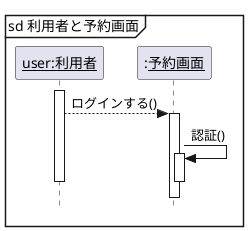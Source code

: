 @startuml 演習4-2
    hide footbox
    skinparam style strictuml

    participant "<u>user:利用者</u>" as boundary
    participant ":<u>予約画面</u>" as control

    mainframe sd 利用者と予約画面

    activate boundary
        boundary-->control: ログインする()
        
        activate control
            control->control:認証()
            activate control
        deactivate control
    deactivate boundary
@enduml